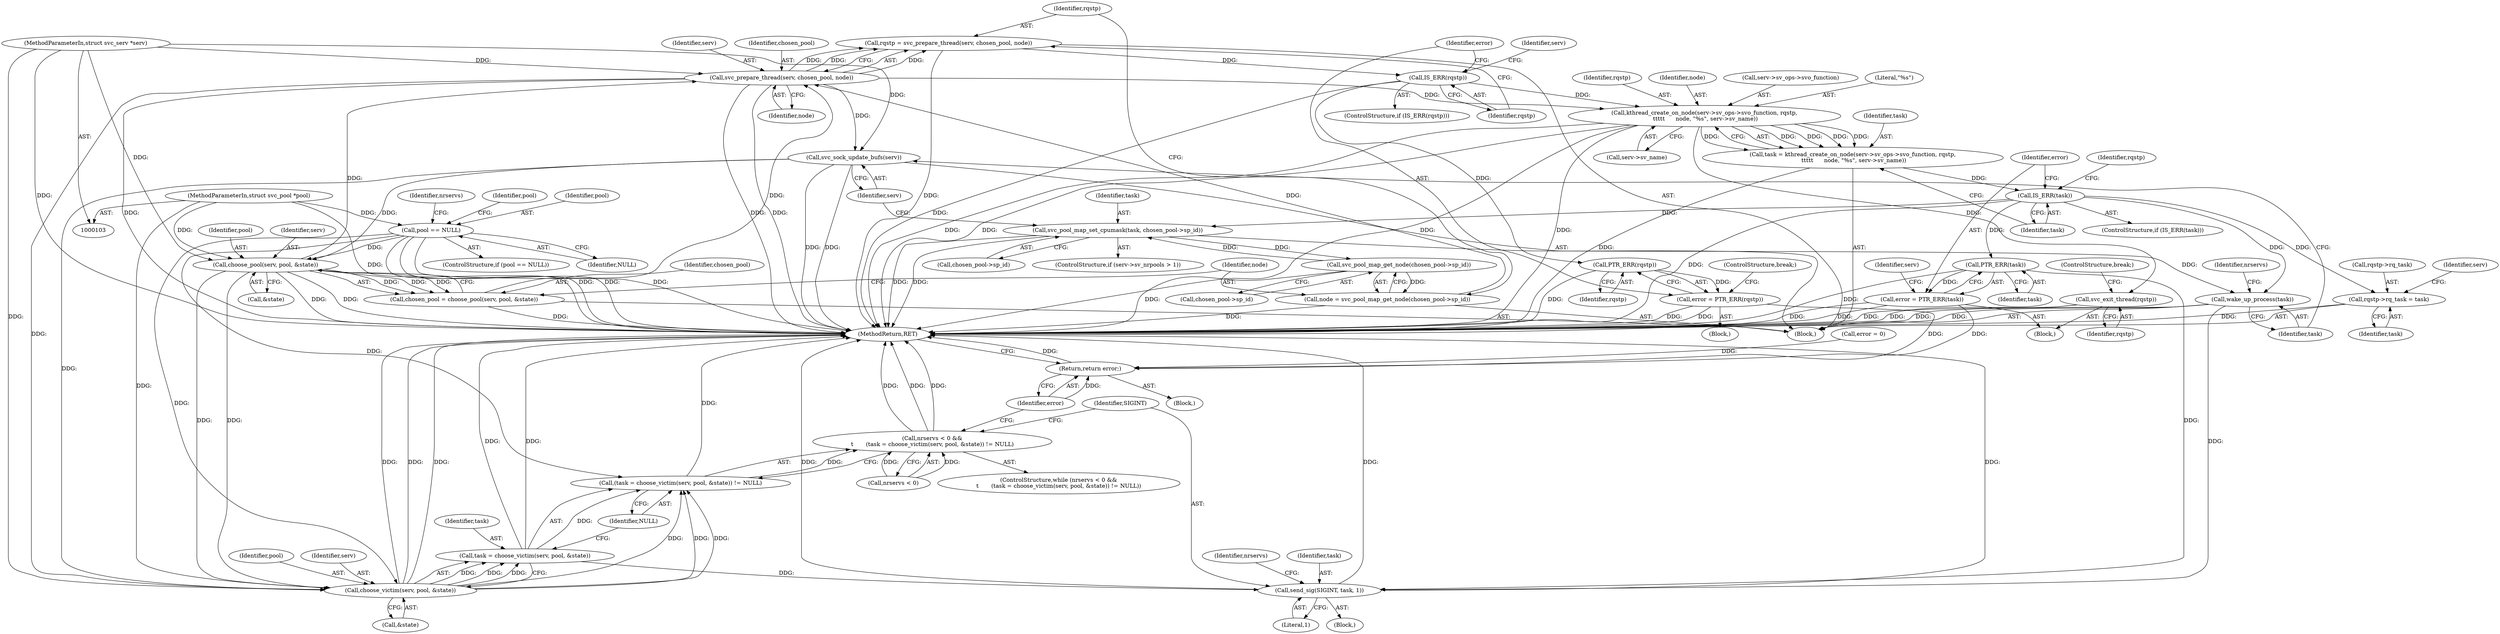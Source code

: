 digraph "1_linux_c70422f760c120480fee4de6c38804c72aa26bc1_20@API" {
"1000173" [label="(Call,rqstp = svc_prepare_thread(serv, chosen_pool, node))"];
"1000175" [label="(Call,svc_prepare_thread(serv, chosen_pool, node))"];
"1000162" [label="(Call,choose_pool(serv, pool, &state))"];
"1000241" [label="(Call,svc_sock_update_bufs(serv))"];
"1000104" [label="(MethodParameterIn,struct svc_serv *serv)"];
"1000125" [label="(Call,pool == NULL)"];
"1000105" [label="(MethodParameterIn,struct svc_pool *pool)"];
"1000160" [label="(Call,chosen_pool = choose_pool(serv, pool, &state))"];
"1000167" [label="(Call,node = svc_pool_map_get_node(chosen_pool->sp_id))"];
"1000169" [label="(Call,svc_pool_map_get_node(chosen_pool->sp_id))"];
"1000236" [label="(Call,svc_pool_map_set_cpumask(task, chosen_pool->sp_id))"];
"1000209" [label="(Call,IS_ERR(task))"];
"1000194" [label="(Call,task = kthread_create_on_node(serv->sv_ops->svo_function, rqstp,\n \t\t\t\t\t      node, \"%s\", serv->sv_name))"];
"1000196" [label="(Call,kthread_create_on_node(serv->sv_ops->svo_function, rqstp,\n \t\t\t\t\t      node, \"%s\", serv->sv_name))"];
"1000180" [label="(Call,IS_ERR(rqstp))"];
"1000173" [label="(Call,rqstp = svc_prepare_thread(serv, chosen_pool, node))"];
"1000185" [label="(Call,PTR_ERR(rqstp))"];
"1000183" [label="(Call,error = PTR_ERR(rqstp))"];
"1000266" [label="(Return,return error;)"];
"1000214" [label="(Call,PTR_ERR(task))"];
"1000212" [label="(Call,error = PTR_ERR(task))"];
"1000260" [label="(Call,send_sig(SIGINT, task, 1))"];
"1000225" [label="(Call,rqstp->rq_task = task)"];
"1000253" [label="(Call,choose_victim(serv, pool, &state))"];
"1000250" [label="(Call,(task = choose_victim(serv, pool, &state)) != NULL)"];
"1000246" [label="(Call,nrservs < 0 &&\n\t       (task = choose_victim(serv, pool, &state)) != NULL)"];
"1000251" [label="(Call,task = choose_victim(serv, pool, &state))"];
"1000243" [label="(Call,wake_up_process(task))"];
"1000222" [label="(Call,svc_exit_thread(rqstp))"];
"1000125" [label="(Call,pool == NULL)"];
"1000219" [label="(Identifier,serv)"];
"1000195" [label="(Identifier,task)"];
"1000202" [label="(Identifier,rqstp)"];
"1000267" [label="(Identifier,error)"];
"1000191" [label="(Identifier,serv)"];
"1000261" [label="(Identifier,SIGINT)"];
"1000164" [label="(Identifier,pool)"];
"1000222" [label="(Call,svc_exit_thread(rqstp))"];
"1000187" [label="(ControlStructure,break;)"];
"1000214" [label="(Call,PTR_ERR(task))"];
"1000265" [label="(Identifier,nrservs)"];
"1000203" [label="(Identifier,node)"];
"1000155" [label="(Identifier,nrservs)"];
"1000176" [label="(Identifier,serv)"];
"1000243" [label="(Call,wake_up_process(task))"];
"1000236" [label="(Call,svc_pool_map_set_cpumask(task, chosen_pool->sp_id))"];
"1000241" [label="(Call,svc_sock_update_bufs(serv))"];
"1000268" [label="(MethodReturn,RET)"];
"1000252" [label="(Identifier,task)"];
"1000104" [label="(MethodParameterIn,struct svc_serv *serv)"];
"1000160" [label="(Call,chosen_pool = choose_pool(serv, pool, &state))"];
"1000197" [label="(Call,serv->sv_ops->svo_function)"];
"1000186" [label="(Identifier,rqstp)"];
"1000258" [label="(Identifier,NULL)"];
"1000182" [label="(Block,)"];
"1000224" [label="(ControlStructure,break;)"];
"1000180" [label="(Call,IS_ERR(rqstp))"];
"1000212" [label="(Call,error = PTR_ERR(task))"];
"1000165" [label="(Call,&state)"];
"1000260" [label="(Call,send_sig(SIGINT, task, 1))"];
"1000226" [label="(Call,rqstp->rq_task)"];
"1000194" [label="(Call,task = kthread_create_on_node(serv->sv_ops->svo_function, rqstp,\n \t\t\t\t\t      node, \"%s\", serv->sv_name))"];
"1000215" [label="(Identifier,task)"];
"1000179" [label="(ControlStructure,if (IS_ERR(rqstp)))"];
"1000245" [label="(ControlStructure,while (nrservs < 0 &&\n\t       (task = choose_victim(serv, pool, &state)) != NULL))"];
"1000162" [label="(Call,choose_pool(serv, pool, &state))"];
"1000244" [label="(Identifier,task)"];
"1000225" [label="(Call,rqstp->rq_task = task)"];
"1000253" [label="(Call,choose_victim(serv, pool, &state))"];
"1000175" [label="(Call,svc_prepare_thread(serv, chosen_pool, node))"];
"1000242" [label="(Identifier,serv)"];
"1000107" [label="(Block,)"];
"1000262" [label="(Identifier,task)"];
"1000229" [label="(Identifier,task)"];
"1000177" [label="(Identifier,chosen_pool)"];
"1000130" [label="(Identifier,nrservs)"];
"1000205" [label="(Call,serv->sv_name)"];
"1000105" [label="(MethodParameterIn,struct svc_pool *pool)"];
"1000238" [label="(Call,chosen_pool->sp_id)"];
"1000157" [label="(Block,)"];
"1000251" [label="(Call,task = choose_victim(serv, pool, &state))"];
"1000230" [label="(ControlStructure,if (serv->sv_nrpools > 1))"];
"1000169" [label="(Call,svc_pool_map_get_node(chosen_pool->sp_id))"];
"1000227" [label="(Identifier,rqstp)"];
"1000209" [label="(Call,IS_ERR(task))"];
"1000196" [label="(Call,kthread_create_on_node(serv->sv_ops->svo_function, rqstp,\n \t\t\t\t\t      node, \"%s\", serv->sv_name))"];
"1000204" [label="(Literal,\"%s\")"];
"1000174" [label="(Identifier,rqstp)"];
"1000250" [label="(Call,(task = choose_victim(serv, pool, &state)) != NULL)"];
"1000141" [label="(Identifier,pool)"];
"1000247" [label="(Call,nrservs < 0)"];
"1000255" [label="(Identifier,pool)"];
"1000184" [label="(Identifier,error)"];
"1000173" [label="(Call,rqstp = svc_prepare_thread(serv, chosen_pool, node))"];
"1000167" [label="(Call,node = svc_pool_map_get_node(chosen_pool->sp_id))"];
"1000246" [label="(Call,nrservs < 0 &&\n\t       (task = choose_victim(serv, pool, &state)) != NULL)"];
"1000124" [label="(ControlStructure,if (pool == NULL))"];
"1000223" [label="(Identifier,rqstp)"];
"1000233" [label="(Identifier,serv)"];
"1000210" [label="(Identifier,task)"];
"1000211" [label="(Block,)"];
"1000112" [label="(Call,error = 0)"];
"1000161" [label="(Identifier,chosen_pool)"];
"1000263" [label="(Literal,1)"];
"1000178" [label="(Identifier,node)"];
"1000163" [label="(Identifier,serv)"];
"1000266" [label="(Return,return error;)"];
"1000170" [label="(Call,chosen_pool->sp_id)"];
"1000126" [label="(Identifier,pool)"];
"1000208" [label="(ControlStructure,if (IS_ERR(task)))"];
"1000254" [label="(Identifier,serv)"];
"1000183" [label="(Call,error = PTR_ERR(rqstp))"];
"1000237" [label="(Identifier,task)"];
"1000213" [label="(Identifier,error)"];
"1000181" [label="(Identifier,rqstp)"];
"1000168" [label="(Identifier,node)"];
"1000185" [label="(Call,PTR_ERR(rqstp))"];
"1000256" [label="(Call,&state)"];
"1000259" [label="(Block,)"];
"1000127" [label="(Identifier,NULL)"];
"1000173" -> "1000157"  [label="AST: "];
"1000173" -> "1000175"  [label="CFG: "];
"1000174" -> "1000173"  [label="AST: "];
"1000175" -> "1000173"  [label="AST: "];
"1000181" -> "1000173"  [label="CFG: "];
"1000173" -> "1000268"  [label="DDG: "];
"1000175" -> "1000173"  [label="DDG: "];
"1000175" -> "1000173"  [label="DDG: "];
"1000175" -> "1000173"  [label="DDG: "];
"1000173" -> "1000180"  [label="DDG: "];
"1000175" -> "1000178"  [label="CFG: "];
"1000176" -> "1000175"  [label="AST: "];
"1000177" -> "1000175"  [label="AST: "];
"1000178" -> "1000175"  [label="AST: "];
"1000175" -> "1000268"  [label="DDG: "];
"1000175" -> "1000268"  [label="DDG: "];
"1000175" -> "1000268"  [label="DDG: "];
"1000162" -> "1000175"  [label="DDG: "];
"1000104" -> "1000175"  [label="DDG: "];
"1000160" -> "1000175"  [label="DDG: "];
"1000167" -> "1000175"  [label="DDG: "];
"1000175" -> "1000196"  [label="DDG: "];
"1000175" -> "1000241"  [label="DDG: "];
"1000175" -> "1000253"  [label="DDG: "];
"1000162" -> "1000160"  [label="AST: "];
"1000162" -> "1000165"  [label="CFG: "];
"1000163" -> "1000162"  [label="AST: "];
"1000164" -> "1000162"  [label="AST: "];
"1000165" -> "1000162"  [label="AST: "];
"1000160" -> "1000162"  [label="CFG: "];
"1000162" -> "1000268"  [label="DDG: "];
"1000162" -> "1000268"  [label="DDG: "];
"1000162" -> "1000160"  [label="DDG: "];
"1000162" -> "1000160"  [label="DDG: "];
"1000162" -> "1000160"  [label="DDG: "];
"1000241" -> "1000162"  [label="DDG: "];
"1000104" -> "1000162"  [label="DDG: "];
"1000125" -> "1000162"  [label="DDG: "];
"1000105" -> "1000162"  [label="DDG: "];
"1000162" -> "1000253"  [label="DDG: "];
"1000162" -> "1000253"  [label="DDG: "];
"1000241" -> "1000157"  [label="AST: "];
"1000241" -> "1000242"  [label="CFG: "];
"1000242" -> "1000241"  [label="AST: "];
"1000244" -> "1000241"  [label="CFG: "];
"1000241" -> "1000268"  [label="DDG: "];
"1000241" -> "1000268"  [label="DDG: "];
"1000104" -> "1000241"  [label="DDG: "];
"1000241" -> "1000253"  [label="DDG: "];
"1000104" -> "1000103"  [label="AST: "];
"1000104" -> "1000268"  [label="DDG: "];
"1000104" -> "1000253"  [label="DDG: "];
"1000125" -> "1000124"  [label="AST: "];
"1000125" -> "1000127"  [label="CFG: "];
"1000126" -> "1000125"  [label="AST: "];
"1000127" -> "1000125"  [label="AST: "];
"1000130" -> "1000125"  [label="CFG: "];
"1000141" -> "1000125"  [label="CFG: "];
"1000125" -> "1000268"  [label="DDG: "];
"1000125" -> "1000268"  [label="DDG: "];
"1000125" -> "1000268"  [label="DDG: "];
"1000105" -> "1000125"  [label="DDG: "];
"1000125" -> "1000253"  [label="DDG: "];
"1000125" -> "1000250"  [label="DDG: "];
"1000105" -> "1000103"  [label="AST: "];
"1000105" -> "1000268"  [label="DDG: "];
"1000105" -> "1000253"  [label="DDG: "];
"1000160" -> "1000157"  [label="AST: "];
"1000161" -> "1000160"  [label="AST: "];
"1000168" -> "1000160"  [label="CFG: "];
"1000160" -> "1000268"  [label="DDG: "];
"1000167" -> "1000157"  [label="AST: "];
"1000167" -> "1000169"  [label="CFG: "];
"1000168" -> "1000167"  [label="AST: "];
"1000169" -> "1000167"  [label="AST: "];
"1000174" -> "1000167"  [label="CFG: "];
"1000167" -> "1000268"  [label="DDG: "];
"1000169" -> "1000167"  [label="DDG: "];
"1000169" -> "1000170"  [label="CFG: "];
"1000170" -> "1000169"  [label="AST: "];
"1000169" -> "1000268"  [label="DDG: "];
"1000236" -> "1000169"  [label="DDG: "];
"1000169" -> "1000236"  [label="DDG: "];
"1000236" -> "1000230"  [label="AST: "];
"1000236" -> "1000238"  [label="CFG: "];
"1000237" -> "1000236"  [label="AST: "];
"1000238" -> "1000236"  [label="AST: "];
"1000242" -> "1000236"  [label="CFG: "];
"1000236" -> "1000268"  [label="DDG: "];
"1000236" -> "1000268"  [label="DDG: "];
"1000209" -> "1000236"  [label="DDG: "];
"1000236" -> "1000243"  [label="DDG: "];
"1000209" -> "1000208"  [label="AST: "];
"1000209" -> "1000210"  [label="CFG: "];
"1000210" -> "1000209"  [label="AST: "];
"1000213" -> "1000209"  [label="CFG: "];
"1000227" -> "1000209"  [label="CFG: "];
"1000209" -> "1000268"  [label="DDG: "];
"1000194" -> "1000209"  [label="DDG: "];
"1000209" -> "1000214"  [label="DDG: "];
"1000209" -> "1000225"  [label="DDG: "];
"1000209" -> "1000243"  [label="DDG: "];
"1000194" -> "1000157"  [label="AST: "];
"1000194" -> "1000196"  [label="CFG: "];
"1000195" -> "1000194"  [label="AST: "];
"1000196" -> "1000194"  [label="AST: "];
"1000210" -> "1000194"  [label="CFG: "];
"1000194" -> "1000268"  [label="DDG: "];
"1000196" -> "1000194"  [label="DDG: "];
"1000196" -> "1000194"  [label="DDG: "];
"1000196" -> "1000194"  [label="DDG: "];
"1000196" -> "1000194"  [label="DDG: "];
"1000196" -> "1000194"  [label="DDG: "];
"1000196" -> "1000205"  [label="CFG: "];
"1000197" -> "1000196"  [label="AST: "];
"1000202" -> "1000196"  [label="AST: "];
"1000203" -> "1000196"  [label="AST: "];
"1000204" -> "1000196"  [label="AST: "];
"1000205" -> "1000196"  [label="AST: "];
"1000196" -> "1000268"  [label="DDG: "];
"1000196" -> "1000268"  [label="DDG: "];
"1000196" -> "1000268"  [label="DDG: "];
"1000196" -> "1000268"  [label="DDG: "];
"1000180" -> "1000196"  [label="DDG: "];
"1000196" -> "1000222"  [label="DDG: "];
"1000180" -> "1000179"  [label="AST: "];
"1000180" -> "1000181"  [label="CFG: "];
"1000181" -> "1000180"  [label="AST: "];
"1000184" -> "1000180"  [label="CFG: "];
"1000191" -> "1000180"  [label="CFG: "];
"1000180" -> "1000268"  [label="DDG: "];
"1000180" -> "1000185"  [label="DDG: "];
"1000185" -> "1000183"  [label="AST: "];
"1000185" -> "1000186"  [label="CFG: "];
"1000186" -> "1000185"  [label="AST: "];
"1000183" -> "1000185"  [label="CFG: "];
"1000185" -> "1000268"  [label="DDG: "];
"1000185" -> "1000183"  [label="DDG: "];
"1000183" -> "1000182"  [label="AST: "];
"1000184" -> "1000183"  [label="AST: "];
"1000187" -> "1000183"  [label="CFG: "];
"1000183" -> "1000268"  [label="DDG: "];
"1000183" -> "1000268"  [label="DDG: "];
"1000183" -> "1000266"  [label="DDG: "];
"1000266" -> "1000107"  [label="AST: "];
"1000266" -> "1000267"  [label="CFG: "];
"1000267" -> "1000266"  [label="AST: "];
"1000268" -> "1000266"  [label="CFG: "];
"1000266" -> "1000268"  [label="DDG: "];
"1000267" -> "1000266"  [label="DDG: "];
"1000212" -> "1000266"  [label="DDG: "];
"1000112" -> "1000266"  [label="DDG: "];
"1000214" -> "1000212"  [label="AST: "];
"1000214" -> "1000215"  [label="CFG: "];
"1000215" -> "1000214"  [label="AST: "];
"1000212" -> "1000214"  [label="CFG: "];
"1000214" -> "1000268"  [label="DDG: "];
"1000214" -> "1000212"  [label="DDG: "];
"1000214" -> "1000260"  [label="DDG: "];
"1000212" -> "1000211"  [label="AST: "];
"1000213" -> "1000212"  [label="AST: "];
"1000219" -> "1000212"  [label="CFG: "];
"1000212" -> "1000268"  [label="DDG: "];
"1000212" -> "1000268"  [label="DDG: "];
"1000260" -> "1000259"  [label="AST: "];
"1000260" -> "1000263"  [label="CFG: "];
"1000261" -> "1000260"  [label="AST: "];
"1000262" -> "1000260"  [label="AST: "];
"1000263" -> "1000260"  [label="AST: "];
"1000265" -> "1000260"  [label="CFG: "];
"1000260" -> "1000268"  [label="DDG: "];
"1000260" -> "1000268"  [label="DDG: "];
"1000260" -> "1000268"  [label="DDG: "];
"1000251" -> "1000260"  [label="DDG: "];
"1000243" -> "1000260"  [label="DDG: "];
"1000225" -> "1000157"  [label="AST: "];
"1000225" -> "1000229"  [label="CFG: "];
"1000226" -> "1000225"  [label="AST: "];
"1000229" -> "1000225"  [label="AST: "];
"1000233" -> "1000225"  [label="CFG: "];
"1000225" -> "1000268"  [label="DDG: "];
"1000253" -> "1000251"  [label="AST: "];
"1000253" -> "1000256"  [label="CFG: "];
"1000254" -> "1000253"  [label="AST: "];
"1000255" -> "1000253"  [label="AST: "];
"1000256" -> "1000253"  [label="AST: "];
"1000251" -> "1000253"  [label="CFG: "];
"1000253" -> "1000268"  [label="DDG: "];
"1000253" -> "1000268"  [label="DDG: "];
"1000253" -> "1000268"  [label="DDG: "];
"1000253" -> "1000250"  [label="DDG: "];
"1000253" -> "1000250"  [label="DDG: "];
"1000253" -> "1000250"  [label="DDG: "];
"1000253" -> "1000251"  [label="DDG: "];
"1000253" -> "1000251"  [label="DDG: "];
"1000253" -> "1000251"  [label="DDG: "];
"1000250" -> "1000246"  [label="AST: "];
"1000250" -> "1000258"  [label="CFG: "];
"1000251" -> "1000250"  [label="AST: "];
"1000258" -> "1000250"  [label="AST: "];
"1000246" -> "1000250"  [label="CFG: "];
"1000250" -> "1000268"  [label="DDG: "];
"1000250" -> "1000246"  [label="DDG: "];
"1000251" -> "1000250"  [label="DDG: "];
"1000246" -> "1000245"  [label="AST: "];
"1000246" -> "1000247"  [label="CFG: "];
"1000247" -> "1000246"  [label="AST: "];
"1000261" -> "1000246"  [label="CFG: "];
"1000267" -> "1000246"  [label="CFG: "];
"1000246" -> "1000268"  [label="DDG: "];
"1000246" -> "1000268"  [label="DDG: "];
"1000246" -> "1000268"  [label="DDG: "];
"1000247" -> "1000246"  [label="DDG: "];
"1000247" -> "1000246"  [label="DDG: "];
"1000252" -> "1000251"  [label="AST: "];
"1000258" -> "1000251"  [label="CFG: "];
"1000251" -> "1000268"  [label="DDG: "];
"1000251" -> "1000268"  [label="DDG: "];
"1000243" -> "1000157"  [label="AST: "];
"1000243" -> "1000244"  [label="CFG: "];
"1000244" -> "1000243"  [label="AST: "];
"1000155" -> "1000243"  [label="CFG: "];
"1000243" -> "1000268"  [label="DDG: "];
"1000243" -> "1000268"  [label="DDG: "];
"1000222" -> "1000211"  [label="AST: "];
"1000222" -> "1000223"  [label="CFG: "];
"1000223" -> "1000222"  [label="AST: "];
"1000224" -> "1000222"  [label="CFG: "];
"1000222" -> "1000268"  [label="DDG: "];
"1000222" -> "1000268"  [label="DDG: "];
}
